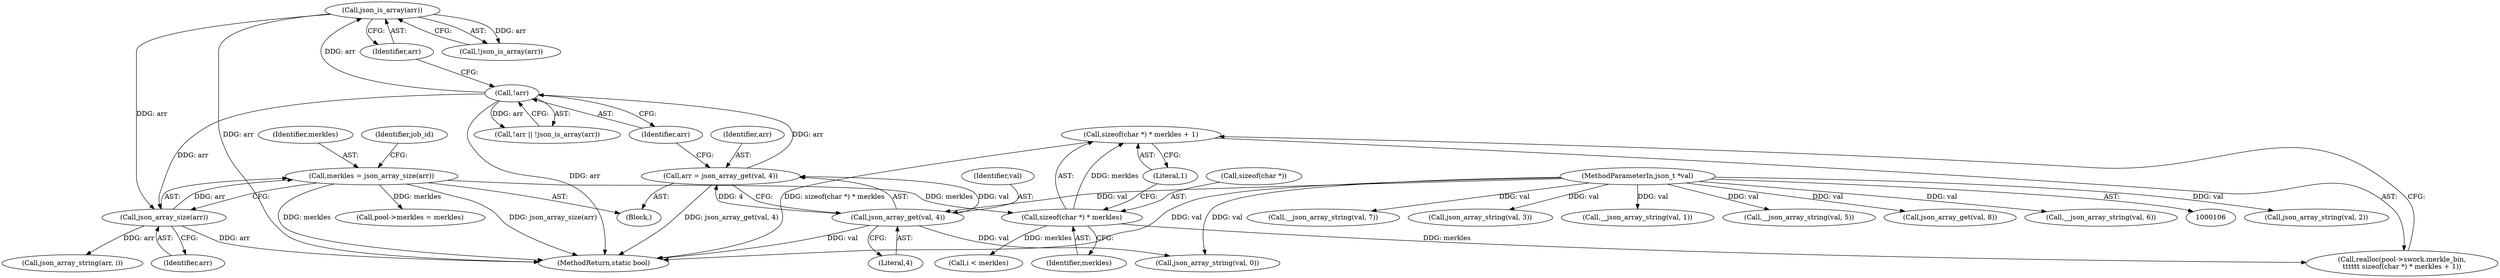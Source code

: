 digraph "0_cgminer_e1c5050734123973b99d181c45e74b2cbb00272e_1@API" {
"1000355" [label="(Call,sizeof(char *) * merkles + 1)"];
"1000356" [label="(Call,sizeof(char *) * merkles)"];
"1000150" [label="(Call,merkles = json_array_size(arr))"];
"1000152" [label="(Call,json_array_size(arr))"];
"1000147" [label="(Call,json_is_array(arr))"];
"1000144" [label="(Call,!arr)"];
"1000137" [label="(Call,arr = json_array_get(val, 4))"];
"1000139" [label="(Call,json_array_get(val, 4))"];
"1000108" [label="(MethodParameterIn,json_t *val)"];
"1000139" [label="(Call,json_array_get(val, 4))"];
"1000166" [label="(Call,json_array_string(val, 2))"];
"1000685" [label="(MethodReturn,static bool)"];
"1000355" [label="(Call,sizeof(char *) * merkles + 1)"];
"1000374" [label="(Call,json_array_string(arr, i))"];
"1000349" [label="(Call,realloc(pool->swork.merkle_bin,\n\t\t\t\t\t\t sizeof(char *) * merkles + 1))"];
"1000151" [label="(Identifier,merkles)"];
"1000186" [label="(Call,__json_array_string(val, 7))"];
"1000143" [label="(Call,!arr || !json_is_array(arr))"];
"1000360" [label="(Literal,1)"];
"1000137" [label="(Call,arr = json_array_get(val, 4))"];
"1000155" [label="(Identifier,job_id)"];
"1000109" [label="(Block,)"];
"1000141" [label="(Literal,4)"];
"1000140" [label="(Identifier,val)"];
"1000171" [label="(Call,json_array_string(val, 3))"];
"1000359" [label="(Identifier,merkles)"];
"1000156" [label="(Call,json_array_string(val, 0))"];
"1000161" [label="(Call,__json_array_string(val, 1))"];
"1000148" [label="(Identifier,arr)"];
"1000147" [label="(Call,json_is_array(arr))"];
"1000138" [label="(Identifier,arr)"];
"1000108" [label="(MethodParameterIn,json_t *val)"];
"1000146" [label="(Call,!json_is_array(arr))"];
"1000153" [label="(Identifier,arr)"];
"1000365" [label="(Call,i < merkles)"];
"1000430" [label="(Call,pool->merkles = merkles)"];
"1000176" [label="(Call,__json_array_string(val, 5))"];
"1000192" [label="(Call,json_array_get(val, 8))"];
"1000152" [label="(Call,json_array_size(arr))"];
"1000357" [label="(Call,sizeof(char *))"];
"1000145" [label="(Identifier,arr)"];
"1000356" [label="(Call,sizeof(char *) * merkles)"];
"1000150" [label="(Call,merkles = json_array_size(arr))"];
"1000181" [label="(Call,__json_array_string(val, 6))"];
"1000144" [label="(Call,!arr)"];
"1000355" -> "1000349"  [label="AST: "];
"1000355" -> "1000360"  [label="CFG: "];
"1000356" -> "1000355"  [label="AST: "];
"1000360" -> "1000355"  [label="AST: "];
"1000349" -> "1000355"  [label="CFG: "];
"1000355" -> "1000685"  [label="DDG: sizeof(char *) * merkles"];
"1000356" -> "1000355"  [label="DDG: merkles"];
"1000356" -> "1000359"  [label="CFG: "];
"1000357" -> "1000356"  [label="AST: "];
"1000359" -> "1000356"  [label="AST: "];
"1000360" -> "1000356"  [label="CFG: "];
"1000356" -> "1000349"  [label="DDG: merkles"];
"1000150" -> "1000356"  [label="DDG: merkles"];
"1000356" -> "1000365"  [label="DDG: merkles"];
"1000150" -> "1000109"  [label="AST: "];
"1000150" -> "1000152"  [label="CFG: "];
"1000151" -> "1000150"  [label="AST: "];
"1000152" -> "1000150"  [label="AST: "];
"1000155" -> "1000150"  [label="CFG: "];
"1000150" -> "1000685"  [label="DDG: merkles"];
"1000150" -> "1000685"  [label="DDG: json_array_size(arr)"];
"1000152" -> "1000150"  [label="DDG: arr"];
"1000150" -> "1000430"  [label="DDG: merkles"];
"1000152" -> "1000153"  [label="CFG: "];
"1000153" -> "1000152"  [label="AST: "];
"1000152" -> "1000685"  [label="DDG: arr"];
"1000147" -> "1000152"  [label="DDG: arr"];
"1000144" -> "1000152"  [label="DDG: arr"];
"1000152" -> "1000374"  [label="DDG: arr"];
"1000147" -> "1000146"  [label="AST: "];
"1000147" -> "1000148"  [label="CFG: "];
"1000148" -> "1000147"  [label="AST: "];
"1000146" -> "1000147"  [label="CFG: "];
"1000147" -> "1000685"  [label="DDG: arr"];
"1000147" -> "1000146"  [label="DDG: arr"];
"1000144" -> "1000147"  [label="DDG: arr"];
"1000144" -> "1000143"  [label="AST: "];
"1000144" -> "1000145"  [label="CFG: "];
"1000145" -> "1000144"  [label="AST: "];
"1000148" -> "1000144"  [label="CFG: "];
"1000143" -> "1000144"  [label="CFG: "];
"1000144" -> "1000685"  [label="DDG: arr"];
"1000144" -> "1000143"  [label="DDG: arr"];
"1000137" -> "1000144"  [label="DDG: arr"];
"1000137" -> "1000109"  [label="AST: "];
"1000137" -> "1000139"  [label="CFG: "];
"1000138" -> "1000137"  [label="AST: "];
"1000139" -> "1000137"  [label="AST: "];
"1000145" -> "1000137"  [label="CFG: "];
"1000137" -> "1000685"  [label="DDG: json_array_get(val, 4)"];
"1000139" -> "1000137"  [label="DDG: val"];
"1000139" -> "1000137"  [label="DDG: 4"];
"1000139" -> "1000141"  [label="CFG: "];
"1000140" -> "1000139"  [label="AST: "];
"1000141" -> "1000139"  [label="AST: "];
"1000139" -> "1000685"  [label="DDG: val"];
"1000108" -> "1000139"  [label="DDG: val"];
"1000139" -> "1000156"  [label="DDG: val"];
"1000108" -> "1000106"  [label="AST: "];
"1000108" -> "1000685"  [label="DDG: val"];
"1000108" -> "1000156"  [label="DDG: val"];
"1000108" -> "1000161"  [label="DDG: val"];
"1000108" -> "1000166"  [label="DDG: val"];
"1000108" -> "1000171"  [label="DDG: val"];
"1000108" -> "1000176"  [label="DDG: val"];
"1000108" -> "1000181"  [label="DDG: val"];
"1000108" -> "1000186"  [label="DDG: val"];
"1000108" -> "1000192"  [label="DDG: val"];
}
